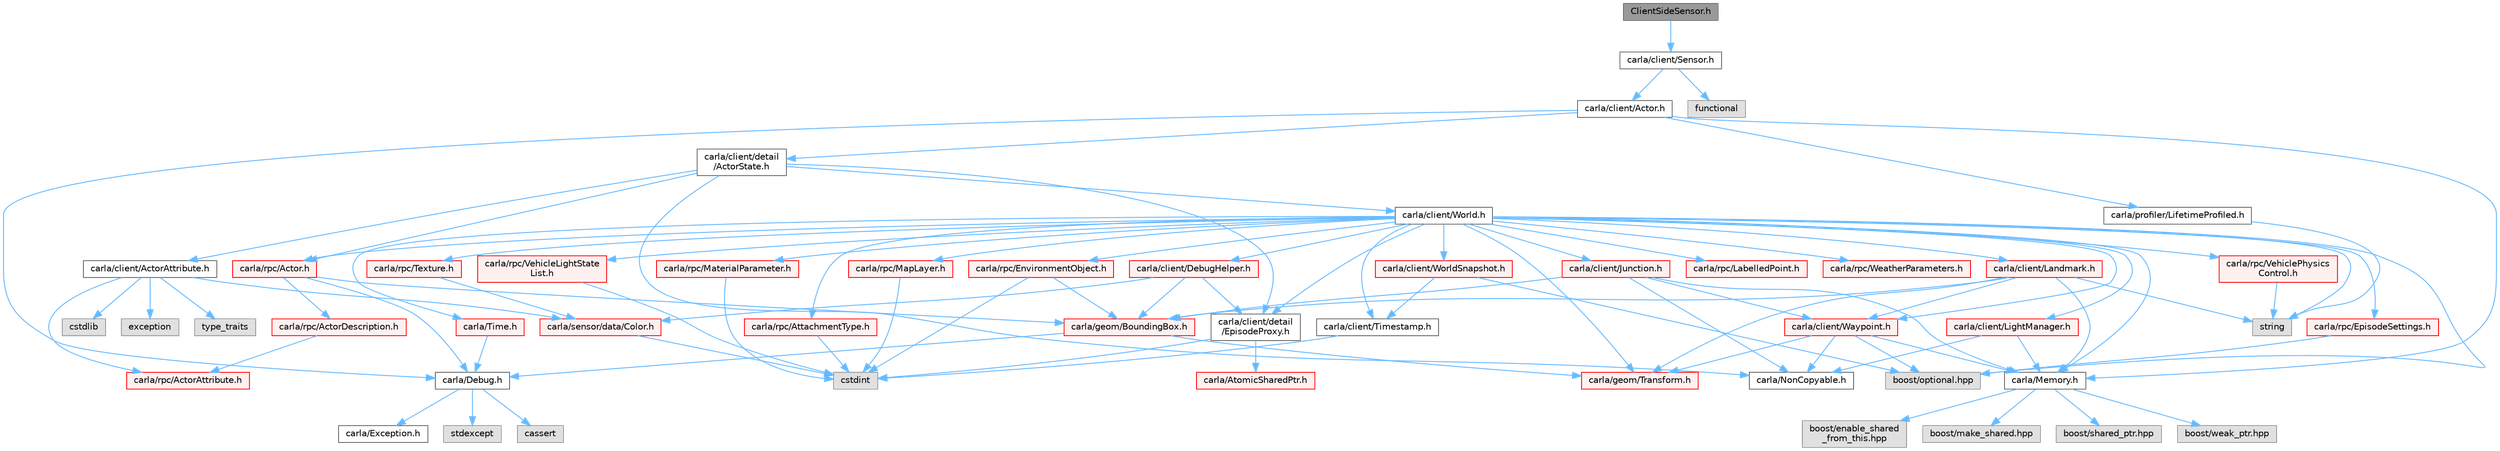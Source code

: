 digraph "ClientSideSensor.h"
{
 // INTERACTIVE_SVG=YES
 // LATEX_PDF_SIZE
  bgcolor="transparent";
  edge [fontname=Helvetica,fontsize=10,labelfontname=Helvetica,labelfontsize=10];
  node [fontname=Helvetica,fontsize=10,shape=box,height=0.2,width=0.4];
  Node1 [id="Node000001",label="ClientSideSensor.h",height=0.2,width=0.4,color="gray40", fillcolor="grey60", style="filled", fontcolor="black",tooltip=" "];
  Node1 -> Node2 [id="edge1_Node000001_Node000002",color="steelblue1",style="solid",tooltip=" "];
  Node2 [id="Node000002",label="carla/client/Sensor.h",height=0.2,width=0.4,color="grey40", fillcolor="white", style="filled",URL="$d8/d58/LibCarla_2source_2carla_2client_2Sensor_8h.html",tooltip=" "];
  Node2 -> Node3 [id="edge2_Node000002_Node000003",color="steelblue1",style="solid",tooltip=" "];
  Node3 [id="Node000003",label="carla/client/Actor.h",height=0.2,width=0.4,color="grey40", fillcolor="white", style="filled",URL="$da/d48/client_2Actor_8h.html",tooltip=" "];
  Node3 -> Node4 [id="edge3_Node000003_Node000004",color="steelblue1",style="solid",tooltip=" "];
  Node4 [id="Node000004",label="carla/Debug.h",height=0.2,width=0.4,color="grey40", fillcolor="white", style="filled",URL="$d4/deb/Debug_8h.html",tooltip=" "];
  Node4 -> Node5 [id="edge4_Node000004_Node000005",color="steelblue1",style="solid",tooltip=" "];
  Node5 [id="Node000005",label="carla/Exception.h",height=0.2,width=0.4,color="grey40", fillcolor="white", style="filled",URL="$d8/d8a/Exception_8h.html",tooltip=" "];
  Node4 -> Node6 [id="edge5_Node000004_Node000006",color="steelblue1",style="solid",tooltip=" "];
  Node6 [id="Node000006",label="stdexcept",height=0.2,width=0.4,color="grey60", fillcolor="#E0E0E0", style="filled",tooltip=" "];
  Node4 -> Node7 [id="edge6_Node000004_Node000007",color="steelblue1",style="solid",tooltip=" "];
  Node7 [id="Node000007",label="cassert",height=0.2,width=0.4,color="grey60", fillcolor="#E0E0E0", style="filled",tooltip=" "];
  Node3 -> Node8 [id="edge7_Node000003_Node000008",color="steelblue1",style="solid",tooltip=" "];
  Node8 [id="Node000008",label="carla/Memory.h",height=0.2,width=0.4,color="grey40", fillcolor="white", style="filled",URL="$de/d5c/Memory_8h.html",tooltip=" "];
  Node8 -> Node9 [id="edge8_Node000008_Node000009",color="steelblue1",style="solid",tooltip=" "];
  Node9 [id="Node000009",label="boost/enable_shared\l_from_this.hpp",height=0.2,width=0.4,color="grey60", fillcolor="#E0E0E0", style="filled",tooltip=" "];
  Node8 -> Node10 [id="edge9_Node000008_Node000010",color="steelblue1",style="solid",tooltip=" "];
  Node10 [id="Node000010",label="boost/make_shared.hpp",height=0.2,width=0.4,color="grey60", fillcolor="#E0E0E0", style="filled",tooltip=" "];
  Node8 -> Node11 [id="edge10_Node000008_Node000011",color="steelblue1",style="solid",tooltip=" "];
  Node11 [id="Node000011",label="boost/shared_ptr.hpp",height=0.2,width=0.4,color="grey60", fillcolor="#E0E0E0", style="filled",tooltip=" "];
  Node8 -> Node12 [id="edge11_Node000008_Node000012",color="steelblue1",style="solid",tooltip=" "];
  Node12 [id="Node000012",label="boost/weak_ptr.hpp",height=0.2,width=0.4,color="grey60", fillcolor="#E0E0E0", style="filled",tooltip=" "];
  Node3 -> Node13 [id="edge12_Node000003_Node000013",color="steelblue1",style="solid",tooltip=" "];
  Node13 [id="Node000013",label="carla/client/detail\l/ActorState.h",height=0.2,width=0.4,color="grey40", fillcolor="white", style="filled",URL="$d4/d22/client_2detail_2ActorState_8h.html",tooltip=" "];
  Node13 -> Node14 [id="edge13_Node000013_Node000014",color="steelblue1",style="solid",tooltip=" "];
  Node14 [id="Node000014",label="carla/NonCopyable.h",height=0.2,width=0.4,color="grey40", fillcolor="white", style="filled",URL="$d4/dd8/LibCarla_2source_2carla_2NonCopyable_8h.html",tooltip=" "];
  Node13 -> Node15 [id="edge14_Node000013_Node000015",color="steelblue1",style="solid",tooltip=" "];
  Node15 [id="Node000015",label="carla/client/World.h",height=0.2,width=0.4,color="grey40", fillcolor="white", style="filled",URL="$dd/d5b/World_8h.html",tooltip=" "];
  Node15 -> Node8 [id="edge15_Node000015_Node000008",color="steelblue1",style="solid",tooltip=" "];
  Node15 -> Node16 [id="edge16_Node000015_Node000016",color="steelblue1",style="solid",tooltip=" "];
  Node16 [id="Node000016",label="carla/Time.h",height=0.2,width=0.4,color="red", fillcolor="#FFF0F0", style="filled",URL="$d2/d33/Time_8h.html",tooltip=" "];
  Node16 -> Node4 [id="edge17_Node000016_Node000004",color="steelblue1",style="solid",tooltip=" "];
  Node15 -> Node19 [id="edge18_Node000015_Node000019",color="steelblue1",style="solid",tooltip=" "];
  Node19 [id="Node000019",label="carla/client/DebugHelper.h",height=0.2,width=0.4,color="red", fillcolor="#FFF0F0", style="filled",URL="$d1/dbe/DebugHelper_8h.html",tooltip=" "];
  Node19 -> Node20 [id="edge19_Node000019_Node000020",color="steelblue1",style="solid",tooltip=" "];
  Node20 [id="Node000020",label="carla/client/detail\l/EpisodeProxy.h",height=0.2,width=0.4,color="grey40", fillcolor="white", style="filled",URL="$dc/dc2/EpisodeProxy_8h.html",tooltip=" "];
  Node20 -> Node21 [id="edge20_Node000020_Node000021",color="steelblue1",style="solid",tooltip=" "];
  Node21 [id="Node000021",label="carla/AtomicSharedPtr.h",height=0.2,width=0.4,color="red", fillcolor="#FFF0F0", style="filled",URL="$df/de2/AtomicSharedPtr_8h.html",tooltip=" "];
  Node20 -> Node23 [id="edge21_Node000020_Node000023",color="steelblue1",style="solid",tooltip=" "];
  Node23 [id="Node000023",label="cstdint",height=0.2,width=0.4,color="grey60", fillcolor="#E0E0E0", style="filled",tooltip=" "];
  Node19 -> Node24 [id="edge22_Node000019_Node000024",color="steelblue1",style="solid",tooltip=" "];
  Node24 [id="Node000024",label="carla/geom/BoundingBox.h",height=0.2,width=0.4,color="red", fillcolor="#FFF0F0", style="filled",URL="$d2/dfe/LibCarla_2source_2carla_2geom_2BoundingBox_8h.html",tooltip=" "];
  Node24 -> Node4 [id="edge23_Node000024_Node000004",color="steelblue1",style="solid",tooltip=" "];
  Node24 -> Node34 [id="edge24_Node000024_Node000034",color="steelblue1",style="solid",tooltip=" "];
  Node34 [id="Node000034",label="carla/geom/Transform.h",height=0.2,width=0.4,color="red", fillcolor="#FFF0F0", style="filled",URL="$de/d17/geom_2Transform_8h.html",tooltip=" "];
  Node19 -> Node54 [id="edge25_Node000019_Node000054",color="steelblue1",style="solid",tooltip=" "];
  Node54 [id="Node000054",label="carla/sensor/data/Color.h",height=0.2,width=0.4,color="red", fillcolor="#FFF0F0", style="filled",URL="$db/d51/sensor_2data_2Color_8h.html",tooltip=" "];
  Node54 -> Node23 [id="edge26_Node000054_Node000023",color="steelblue1",style="solid",tooltip=" "];
  Node15 -> Node58 [id="edge27_Node000015_Node000058",color="steelblue1",style="solid",tooltip=" "];
  Node58 [id="Node000058",label="carla/client/Landmark.h",height=0.2,width=0.4,color="red", fillcolor="#FFF0F0", style="filled",URL="$db/d18/Landmark_8h.html",tooltip=" "];
  Node58 -> Node8 [id="edge28_Node000058_Node000008",color="steelblue1",style="solid",tooltip=" "];
  Node58 -> Node59 [id="edge29_Node000058_Node000059",color="steelblue1",style="solid",tooltip=" "];
  Node59 [id="Node000059",label="carla/client/Waypoint.h",height=0.2,width=0.4,color="red", fillcolor="#FFF0F0", style="filled",URL="$d0/d47/client_2Waypoint_8h.html",tooltip=" "];
  Node59 -> Node8 [id="edge30_Node000059_Node000008",color="steelblue1",style="solid",tooltip=" "];
  Node59 -> Node14 [id="edge31_Node000059_Node000014",color="steelblue1",style="solid",tooltip=" "];
  Node59 -> Node34 [id="edge32_Node000059_Node000034",color="steelblue1",style="solid",tooltip=" "];
  Node59 -> Node82 [id="edge33_Node000059_Node000082",color="steelblue1",style="solid",tooltip=" "];
  Node82 [id="Node000082",label="boost/optional.hpp",height=0.2,width=0.4,color="grey60", fillcolor="#E0E0E0", style="filled",tooltip=" "];
  Node58 -> Node34 [id="edge34_Node000058_Node000034",color="steelblue1",style="solid",tooltip=" "];
  Node58 -> Node24 [id="edge35_Node000058_Node000024",color="steelblue1",style="solid",tooltip=" "];
  Node58 -> Node61 [id="edge36_Node000058_Node000061",color="steelblue1",style="solid",tooltip=" "];
  Node61 [id="Node000061",label="string",height=0.2,width=0.4,color="grey60", fillcolor="#E0E0E0", style="filled",tooltip=" "];
  Node15 -> Node59 [id="edge37_Node000015_Node000059",color="steelblue1",style="solid",tooltip=" "];
  Node15 -> Node86 [id="edge38_Node000015_Node000086",color="steelblue1",style="solid",tooltip=" "];
  Node86 [id="Node000086",label="carla/client/Junction.h",height=0.2,width=0.4,color="red", fillcolor="#FFF0F0", style="filled",URL="$dd/d55/client_2Junction_8h.html",tooltip=" "];
  Node86 -> Node8 [id="edge39_Node000086_Node000008",color="steelblue1",style="solid",tooltip=" "];
  Node86 -> Node14 [id="edge40_Node000086_Node000014",color="steelblue1",style="solid",tooltip=" "];
  Node86 -> Node24 [id="edge41_Node000086_Node000024",color="steelblue1",style="solid",tooltip=" "];
  Node86 -> Node59 [id="edge42_Node000086_Node000059",color="steelblue1",style="solid",tooltip=" "];
  Node15 -> Node90 [id="edge43_Node000015_Node000090",color="steelblue1",style="solid",tooltip=" "];
  Node90 [id="Node000090",label="carla/client/LightManager.h",height=0.2,width=0.4,color="red", fillcolor="#FFF0F0", style="filled",URL="$dd/d9a/LightManager_8h.html",tooltip=" "];
  Node90 -> Node8 [id="edge44_Node000090_Node000008",color="steelblue1",style="solid",tooltip=" "];
  Node90 -> Node14 [id="edge45_Node000090_Node000014",color="steelblue1",style="solid",tooltip=" "];
  Node15 -> Node97 [id="edge46_Node000015_Node000097",color="steelblue1",style="solid",tooltip=" "];
  Node97 [id="Node000097",label="carla/client/Timestamp.h",height=0.2,width=0.4,color="grey40", fillcolor="white", style="filled",URL="$d7/d66/Timestamp_8h.html",tooltip=" "];
  Node97 -> Node23 [id="edge47_Node000097_Node000023",color="steelblue1",style="solid",tooltip=" "];
  Node15 -> Node98 [id="edge48_Node000015_Node000098",color="steelblue1",style="solid",tooltip=" "];
  Node98 [id="Node000098",label="carla/client/WorldSnapshot.h",height=0.2,width=0.4,color="red", fillcolor="#FFF0F0", style="filled",URL="$df/d11/WorldSnapshot_8h.html",tooltip=" "];
  Node98 -> Node97 [id="edge49_Node000098_Node000097",color="steelblue1",style="solid",tooltip=" "];
  Node98 -> Node82 [id="edge50_Node000098_Node000082",color="steelblue1",style="solid",tooltip=" "];
  Node15 -> Node20 [id="edge51_Node000015_Node000020",color="steelblue1",style="solid",tooltip=" "];
  Node15 -> Node34 [id="edge52_Node000015_Node000034",color="steelblue1",style="solid",tooltip=" "];
  Node15 -> Node127 [id="edge53_Node000015_Node000127",color="steelblue1",style="solid",tooltip=" "];
  Node127 [id="Node000127",label="carla/rpc/Actor.h",height=0.2,width=0.4,color="red", fillcolor="#FFF0F0", style="filled",URL="$d8/d73/rpc_2Actor_8h.html",tooltip=" "];
  Node127 -> Node4 [id="edge54_Node000127_Node000004",color="steelblue1",style="solid",tooltip=" "];
  Node127 -> Node24 [id="edge55_Node000127_Node000024",color="steelblue1",style="solid",tooltip=" "];
  Node127 -> Node128 [id="edge56_Node000127_Node000128",color="steelblue1",style="solid",tooltip=" "];
  Node128 [id="Node000128",label="carla/rpc/ActorDescription.h",height=0.2,width=0.4,color="red", fillcolor="#FFF0F0", style="filled",URL="$d9/db9/LibCarla_2source_2carla_2rpc_2ActorDescription_8h.html",tooltip=" "];
  Node128 -> Node129 [id="edge57_Node000128_Node000129",color="steelblue1",style="solid",tooltip=" "];
  Node129 [id="Node000129",label="carla/rpc/ActorAttribute.h",height=0.2,width=0.4,color="red", fillcolor="#FFF0F0", style="filled",URL="$d2/dc4/LibCarla_2source_2carla_2rpc_2ActorAttribute_8h.html",tooltip=" "];
  Node15 -> Node145 [id="edge58_Node000015_Node000145",color="steelblue1",style="solid",tooltip=" "];
  Node145 [id="Node000145",label="carla/rpc/AttachmentType.h",height=0.2,width=0.4,color="red", fillcolor="#FFF0F0", style="filled",URL="$d9/df7/AttachmentType_8h.html",tooltip=" "];
  Node145 -> Node23 [id="edge59_Node000145_Node000023",color="steelblue1",style="solid",tooltip=" "];
  Node15 -> Node146 [id="edge60_Node000015_Node000146",color="steelblue1",style="solid",tooltip=" "];
  Node146 [id="Node000146",label="carla/rpc/EpisodeSettings.h",height=0.2,width=0.4,color="red", fillcolor="#FFF0F0", style="filled",URL="$db/df7/LibCarla_2source_2carla_2rpc_2EpisodeSettings_8h.html",tooltip=" "];
  Node146 -> Node82 [id="edge61_Node000146_Node000082",color="steelblue1",style="solid",tooltip=" "];
  Node15 -> Node151 [id="edge62_Node000015_Node000151",color="steelblue1",style="solid",tooltip=" "];
  Node151 [id="Node000151",label="carla/rpc/EnvironmentObject.h",height=0.2,width=0.4,color="red", fillcolor="#FFF0F0", style="filled",URL="$de/d10/LibCarla_2source_2carla_2rpc_2EnvironmentObject_8h.html",tooltip=" "];
  Node151 -> Node23 [id="edge63_Node000151_Node000023",color="steelblue1",style="solid",tooltip=" "];
  Node151 -> Node24 [id="edge64_Node000151_Node000024",color="steelblue1",style="solid",tooltip=" "];
  Node15 -> Node153 [id="edge65_Node000015_Node000153",color="steelblue1",style="solid",tooltip=" "];
  Node153 [id="Node000153",label="carla/rpc/LabelledPoint.h",height=0.2,width=0.4,color="red", fillcolor="#FFF0F0", style="filled",URL="$d2/dd4/LabelledPoint_8h.html",tooltip=" "];
  Node15 -> Node155 [id="edge66_Node000015_Node000155",color="steelblue1",style="solid",tooltip=" "];
  Node155 [id="Node000155",label="carla/rpc/MapLayer.h",height=0.2,width=0.4,color="red", fillcolor="#FFF0F0", style="filled",URL="$d0/dc2/MapLayer_8h.html",tooltip=" "];
  Node155 -> Node23 [id="edge67_Node000155_Node000023",color="steelblue1",style="solid",tooltip=" "];
  Node15 -> Node156 [id="edge68_Node000015_Node000156",color="steelblue1",style="solid",tooltip=" "];
  Node156 [id="Node000156",label="carla/rpc/VehiclePhysics\lControl.h",height=0.2,width=0.4,color="red", fillcolor="#FFF0F0", style="filled",URL="$d1/d8e/LibCarla_2source_2carla_2rpc_2VehiclePhysicsControl_8h.html",tooltip=" "];
  Node156 -> Node61 [id="edge69_Node000156_Node000061",color="steelblue1",style="solid",tooltip=" "];
  Node15 -> Node163 [id="edge70_Node000015_Node000163",color="steelblue1",style="solid",tooltip=" "];
  Node163 [id="Node000163",label="carla/rpc/WeatherParameters.h",height=0.2,width=0.4,color="red", fillcolor="#FFF0F0", style="filled",URL="$da/d0c/LibCarla_2source_2carla_2rpc_2WeatherParameters_8h.html",tooltip=" "];
  Node15 -> Node166 [id="edge71_Node000015_Node000166",color="steelblue1",style="solid",tooltip=" "];
  Node166 [id="Node000166",label="carla/rpc/VehicleLightState\lList.h",height=0.2,width=0.4,color="red", fillcolor="#FFF0F0", style="filled",URL="$d8/d09/VehicleLightStateList_8h.html",tooltip=" "];
  Node166 -> Node23 [id="edge72_Node000166_Node000023",color="steelblue1",style="solid",tooltip=" "];
  Node15 -> Node170 [id="edge73_Node000015_Node000170",color="steelblue1",style="solid",tooltip=" "];
  Node170 [id="Node000170",label="carla/rpc/Texture.h",height=0.2,width=0.4,color="red", fillcolor="#FFF0F0", style="filled",URL="$d9/dbf/Texture_8h.html",tooltip=" "];
  Node170 -> Node54 [id="edge74_Node000170_Node000054",color="steelblue1",style="solid",tooltip=" "];
  Node15 -> Node171 [id="edge75_Node000015_Node000171",color="steelblue1",style="solid",tooltip=" "];
  Node171 [id="Node000171",label="carla/rpc/MaterialParameter.h",height=0.2,width=0.4,color="red", fillcolor="#FFF0F0", style="filled",URL="$d7/d10/MaterialParameter_8h.html",tooltip=" "];
  Node171 -> Node23 [id="edge76_Node000171_Node000023",color="steelblue1",style="solid",tooltip=" "];
  Node15 -> Node61 [id="edge77_Node000015_Node000061",color="steelblue1",style="solid",tooltip=" "];
  Node15 -> Node82 [id="edge78_Node000015_Node000082",color="steelblue1",style="solid",tooltip=" "];
  Node13 -> Node172 [id="edge79_Node000013_Node000172",color="steelblue1",style="solid",tooltip=" "];
  Node172 [id="Node000172",label="carla/client/ActorAttribute.h",height=0.2,width=0.4,color="grey40", fillcolor="white", style="filled",URL="$d1/d5d/LibCarla_2source_2carla_2client_2ActorAttribute_8h.html",tooltip=" "];
  Node172 -> Node129 [id="edge80_Node000172_Node000129",color="steelblue1",style="solid",tooltip=" "];
  Node172 -> Node54 [id="edge81_Node000172_Node000054",color="steelblue1",style="solid",tooltip=" "];
  Node172 -> Node173 [id="edge82_Node000172_Node000173",color="steelblue1",style="solid",tooltip=" "];
  Node173 [id="Node000173",label="cstdlib",height=0.2,width=0.4,color="grey60", fillcolor="#E0E0E0", style="filled",tooltip=" "];
  Node172 -> Node96 [id="edge83_Node000172_Node000096",color="steelblue1",style="solid",tooltip=" "];
  Node96 [id="Node000096",label="exception",height=0.2,width=0.4,color="grey60", fillcolor="#E0E0E0", style="filled",tooltip=" "];
  Node172 -> Node32 [id="edge84_Node000172_Node000032",color="steelblue1",style="solid",tooltip=" "];
  Node32 [id="Node000032",label="type_traits",height=0.2,width=0.4,color="grey60", fillcolor="#E0E0E0", style="filled",tooltip=" "];
  Node13 -> Node20 [id="edge85_Node000013_Node000020",color="steelblue1",style="solid",tooltip=" "];
  Node13 -> Node127 [id="edge86_Node000013_Node000127",color="steelblue1",style="solid",tooltip=" "];
  Node3 -> Node174 [id="edge87_Node000003_Node000174",color="steelblue1",style="solid",tooltip=" "];
  Node174 [id="Node000174",label="carla/profiler/LifetimeProfiled.h",height=0.2,width=0.4,color="grey40", fillcolor="white", style="filled",URL="$d9/dc4/LifetimeProfiled_8h.html",tooltip=" "];
  Node174 -> Node61 [id="edge88_Node000174_Node000061",color="steelblue1",style="solid",tooltip=" "];
  Node2 -> Node70 [id="edge89_Node000002_Node000070",color="steelblue1",style="solid",tooltip=" "];
  Node70 [id="Node000070",label="functional",height=0.2,width=0.4,color="grey60", fillcolor="#E0E0E0", style="filled",tooltip=" "];
}
